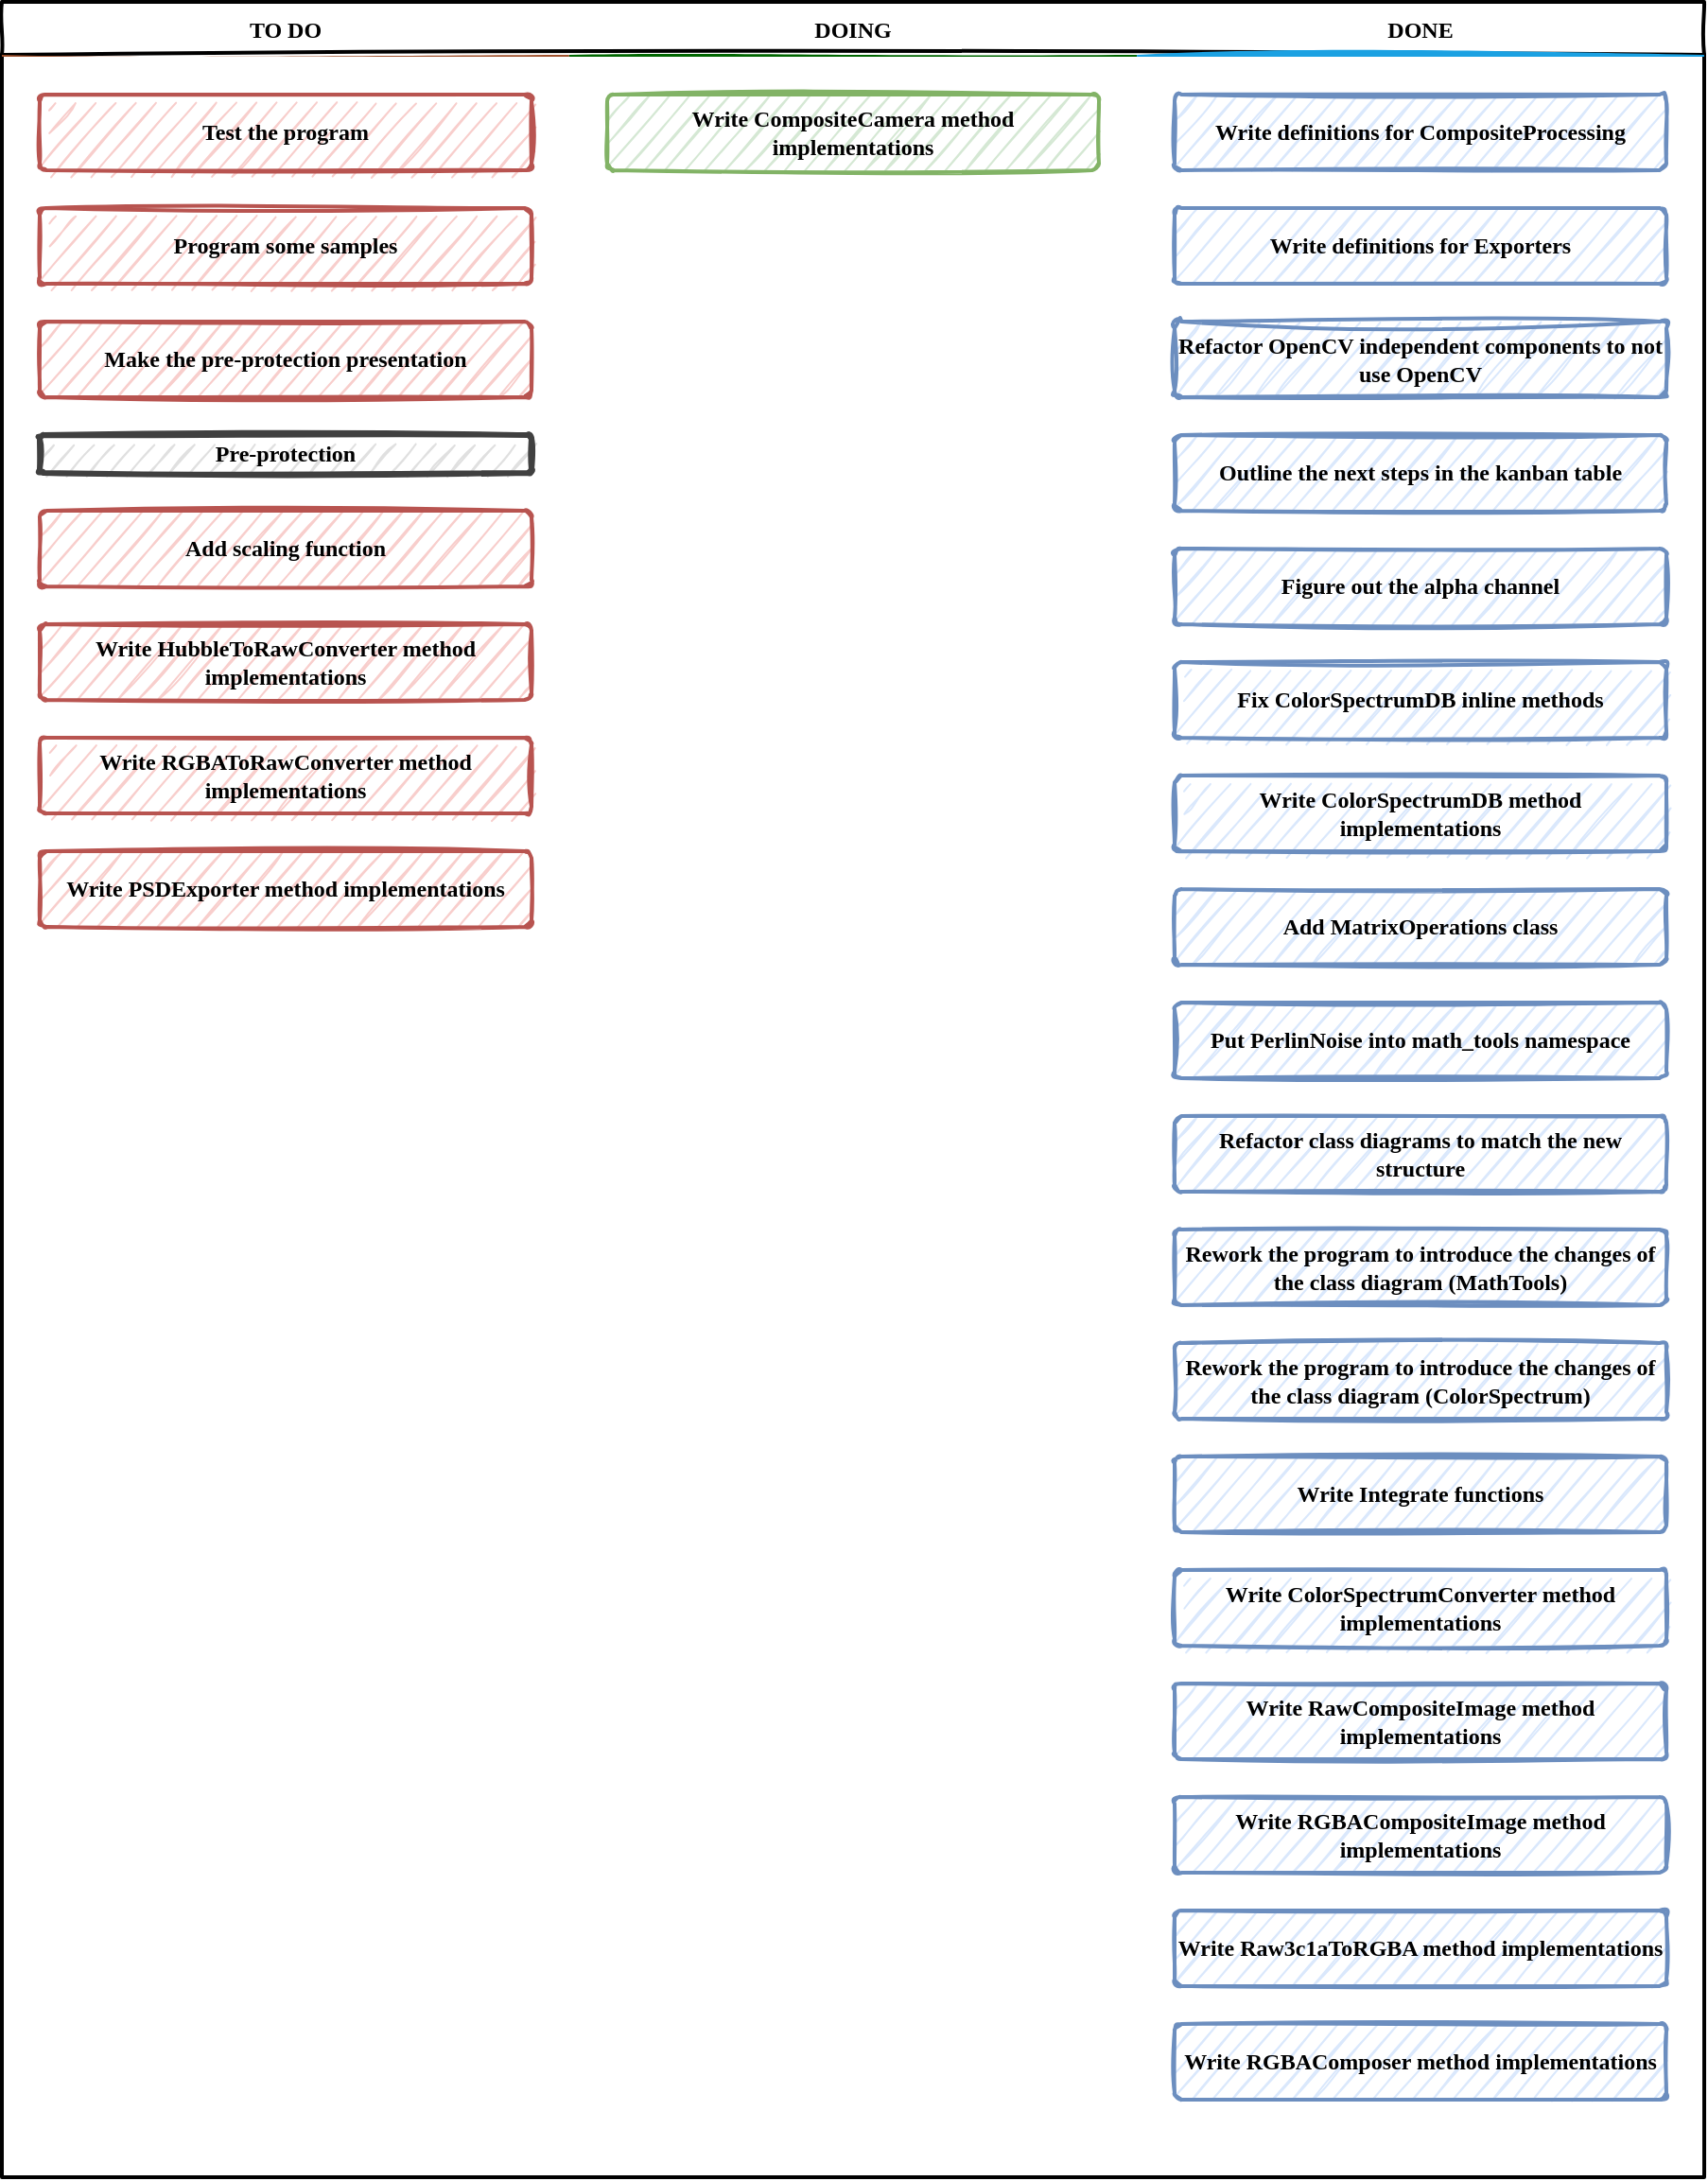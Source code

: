 <mxfile version="21.1.2" type="device">
  <diagram id="wFE0QG_FPsp0jaGvCLVb" name="Page-1">
    <mxGraphModel dx="1964" dy="674" grid="1" gridSize="10" guides="1" tooltips="1" connect="1" arrows="1" fold="1" page="1" pageScale="1" pageWidth="850" pageHeight="1100" math="0" shadow="0">
      <root>
        <mxCell id="0" />
        <mxCell id="1" parent="0" />
        <mxCell id="_5mSTuPxr-ZiKRkBDSY7-1" value="" style="swimlane;fontStyle=2;childLayout=stackLayout;horizontal=1;startSize=28;horizontalStack=1;resizeParent=1;resizeParentMax=0;resizeLast=0;collapsible=0;marginBottom=0;swimlaneFillColor=none;fontFamily=Permanent Marker;fontSize=16;points=[];verticalAlign=top;stackBorder=0;resizable=1;strokeWidth=2;sketch=1;disableMultiStroke=1;" parent="1" vertex="1">
          <mxGeometry y="80" width="900" height="1150" as="geometry" />
        </mxCell>
        <object label="TO DO" status="New" id="_5mSTuPxr-ZiKRkBDSY7-2">
          <mxCell style="swimlane;strokeWidth=2;fontFamily=Permanent Marker;html=0;startSize=1;verticalAlign=bottom;spacingBottom=5;points=[];childLayout=stackLayout;stackBorder=20;stackSpacing=20;resizeLast=0;resizeParent=1;horizontalStack=0;collapsible=0;sketch=1;strokeColor=none;fillStyle=solid;fillColor=#A0522D;" parent="_5mSTuPxr-ZiKRkBDSY7-1" vertex="1">
            <mxGeometry y="28" width="300" height="1122" as="geometry" />
          </mxCell>
        </object>
        <object label="Test the program" placeholders="1" id="_B5xB6yS-wQfZPq2VHyh-26">
          <mxCell style="whiteSpace=wrap;html=1;strokeWidth=2;fillColor=#f8cecc;fontStyle=1;spacingTop=0;rounded=1;arcSize=9;points=[];sketch=1;fontFamily=Permanent Marker;hachureGap=8;fillWeight=1;strokeColor=#b85450;" parent="_5mSTuPxr-ZiKRkBDSY7-2" vertex="1">
            <mxGeometry x="20" y="21" width="260" height="40" as="geometry" />
          </mxCell>
        </object>
        <object label="Program some samples" placeholders="1" id="_B5xB6yS-wQfZPq2VHyh-27">
          <mxCell style="whiteSpace=wrap;html=1;strokeWidth=2;fillColor=#f8cecc;fontStyle=1;spacingTop=0;rounded=1;arcSize=9;points=[];sketch=1;fontFamily=Permanent Marker;hachureGap=8;fillWeight=1;strokeColor=#b85450;" parent="_5mSTuPxr-ZiKRkBDSY7-2" vertex="1">
            <mxGeometry x="20" y="81" width="260" height="40" as="geometry" />
          </mxCell>
        </object>
        <object label="Make the pre-protection presentation" placeholders="1" id="pLNMyA59S91D-jUSyazH-4">
          <mxCell style="whiteSpace=wrap;html=1;strokeWidth=2;fillColor=#f8cecc;fontStyle=1;spacingTop=0;rounded=1;arcSize=9;points=[];sketch=1;fontFamily=Permanent Marker;hachureGap=8;fillWeight=1;strokeColor=#b85450;" parent="_5mSTuPxr-ZiKRkBDSY7-2" vertex="1">
            <mxGeometry x="20" y="141" width="260" height="40" as="geometry" />
          </mxCell>
        </object>
        <object label="Pre-protection" placeholders="1" id="pLNMyA59S91D-jUSyazH-5">
          <mxCell style="whiteSpace=wrap;html=1;strokeWidth=3;fillColor=#E0E0E0;fontStyle=1;spacingTop=0;rounded=1;arcSize=9;points=[];sketch=1;fontFamily=Permanent Marker;hachureGap=8;fillWeight=1;strokeColor=#404040;imageHeight=15;" parent="_5mSTuPxr-ZiKRkBDSY7-2" vertex="1">
            <mxGeometry x="20" y="201" width="260" height="20" as="geometry" />
          </mxCell>
        </object>
        <object label="Add scaling function" placeholders="1" id="_B5xB6yS-wQfZPq2VHyh-13">
          <mxCell style="whiteSpace=wrap;html=1;strokeWidth=2;fillColor=#f8cecc;fontStyle=1;spacingTop=0;rounded=1;arcSize=9;points=[];sketch=1;fontFamily=Permanent Marker;hachureGap=8;fillWeight=1;strokeColor=#b85450;" parent="_5mSTuPxr-ZiKRkBDSY7-2" vertex="1">
            <mxGeometry x="20" y="241" width="260" height="40" as="geometry" />
          </mxCell>
        </object>
        <object label="Write HubbleToRawConverter method implementations" placeholders="1" id="_B5xB6yS-wQfZPq2VHyh-24">
          <mxCell style="whiteSpace=wrap;html=1;strokeWidth=2;fillColor=#f8cecc;fontStyle=1;spacingTop=0;rounded=1;arcSize=9;points=[];sketch=1;fontFamily=Permanent Marker;hachureGap=8;fillWeight=1;strokeColor=#b85450;" parent="_5mSTuPxr-ZiKRkBDSY7-2" vertex="1">
            <mxGeometry x="20" y="301" width="260" height="40" as="geometry" />
          </mxCell>
        </object>
        <object label="Write RGBAToRawConverter method implementations" placeholders="1" id="_B5xB6yS-wQfZPq2VHyh-25">
          <mxCell style="whiteSpace=wrap;html=1;strokeWidth=2;fillColor=#f8cecc;fontStyle=1;spacingTop=0;rounded=1;arcSize=9;points=[];sketch=1;fontFamily=Permanent Marker;hachureGap=8;fillWeight=1;strokeColor=#b85450;" parent="_5mSTuPxr-ZiKRkBDSY7-2" vertex="1">
            <mxGeometry x="20" y="361" width="260" height="40" as="geometry" />
          </mxCell>
        </object>
        <object label="Write PSDExporter method implementations" placeholders="1" id="_B5xB6yS-wQfZPq2VHyh-22">
          <mxCell style="whiteSpace=wrap;html=1;strokeWidth=2;fillColor=#f8cecc;fontStyle=1;spacingTop=0;rounded=1;arcSize=9;points=[];sketch=1;fontFamily=Permanent Marker;hachureGap=8;fillWeight=1;strokeColor=#b85450;" parent="_5mSTuPxr-ZiKRkBDSY7-2" vertex="1">
            <mxGeometry x="20" y="421" width="260" height="40" as="geometry" />
          </mxCell>
        </object>
        <object label="DOING" status="In progress" id="_5mSTuPxr-ZiKRkBDSY7-6">
          <mxCell style="swimlane;strokeWidth=2;fontFamily=Permanent Marker;html=0;startSize=1;verticalAlign=bottom;spacingBottom=5;points=[];childLayout=stackLayout;stackBorder=20;stackSpacing=20;resizeLast=0;resizeParent=1;horizontalStack=0;collapsible=0;sketch=1;strokeColor=none;fillStyle=solid;fillColor=#006600;" parent="_5mSTuPxr-ZiKRkBDSY7-1" vertex="1">
            <mxGeometry x="300" y="28" width="300" height="1122" as="geometry" />
          </mxCell>
        </object>
        <object label="Write CompositeCamera method implementations" placeholders="1" id="_B5xB6yS-wQfZPq2VHyh-20">
          <mxCell style="whiteSpace=wrap;html=1;strokeWidth=2;fillColor=#d5e8d4;fontStyle=1;spacingTop=0;rounded=1;arcSize=9;points=[];sketch=1;fontFamily=Permanent Marker;hachureGap=8;fillWeight=1;strokeColor=#82b366;" parent="_5mSTuPxr-ZiKRkBDSY7-6" vertex="1">
            <mxGeometry x="20" y="21" width="260" height="40" as="geometry" />
          </mxCell>
        </object>
        <object label="DONE" status="Completed" id="_5mSTuPxr-ZiKRkBDSY7-9">
          <mxCell style="swimlane;strokeWidth=2;fontFamily=Permanent Marker;html=0;startSize=1;verticalAlign=bottom;spacingBottom=5;points=[];childLayout=stackLayout;stackBorder=20;stackSpacing=20;resizeLast=0;resizeParent=1;horizontalStack=0;collapsible=0;sketch=1;strokeColor=none;fillStyle=solid;fillColor=#1BA1E2;" parent="_5mSTuPxr-ZiKRkBDSY7-1" vertex="1">
            <mxGeometry x="600" y="28" width="300" height="1122" as="geometry" />
          </mxCell>
        </object>
        <object label="Write definitions for CompositeProcessing" placeholders="1" id="_5mSTuPxr-ZiKRkBDSY7-4">
          <mxCell style="whiteSpace=wrap;html=1;strokeWidth=2;fillColor=#dae8fc;fontStyle=1;spacingTop=0;rounded=1;arcSize=9;points=[];sketch=1;fontFamily=Permanent Marker;hachureGap=8;fillWeight=1;strokeColor=#6c8ebf;" parent="_5mSTuPxr-ZiKRkBDSY7-9" vertex="1">
            <mxGeometry x="20" y="21" width="260" height="40" as="geometry" />
          </mxCell>
        </object>
        <object label="Write definitions for Exporters" placeholders="1" id="_5mSTuPxr-ZiKRkBDSY7-5">
          <mxCell style="whiteSpace=wrap;html=1;strokeWidth=2;fillColor=#dae8fc;fontStyle=1;spacingTop=0;rounded=1;arcSize=9;points=[];sketch=1;fontFamily=Permanent Marker;hachureGap=8;fillWeight=1;strokeColor=#6c8ebf;" parent="_5mSTuPxr-ZiKRkBDSY7-9" vertex="1">
            <mxGeometry x="20" y="81" width="260" height="40" as="geometry" />
          </mxCell>
        </object>
        <object label="Refactor OpenCV independent components to not use OpenCV" placeholders="1" id="_5mSTuPxr-ZiKRkBDSY7-3">
          <mxCell style="whiteSpace=wrap;strokeWidth=2;fillColor=#dae8fc;fontStyle=1;spacingTop=0;rounded=1;arcSize=9;points=[];fontFamily=Permanent Marker;hachureGap=8;fillWeight=1;labelBackgroundColor=none;labelBorderColor=none;html=1;sketch=1;curveFitting=1;jiggle=2;connectable=1;sketchStyle=rough;strokeColor=#6c8ebf;" parent="_5mSTuPxr-ZiKRkBDSY7-9" vertex="1">
            <mxGeometry x="20" y="141" width="260" height="40" as="geometry" />
          </mxCell>
        </object>
        <object label="Outline the next steps in the kanban table" placeholders="1" id="_B5xB6yS-wQfZPq2VHyh-15">
          <mxCell style="whiteSpace=wrap;html=1;strokeWidth=2;fillColor=#dae8fc;fontStyle=1;spacingTop=0;rounded=1;arcSize=9;points=[];sketch=1;fontFamily=Permanent Marker;hachureGap=8;fillWeight=1;strokeColor=#6c8ebf;" parent="_5mSTuPxr-ZiKRkBDSY7-9" vertex="1">
            <mxGeometry x="20" y="201" width="260" height="40" as="geometry" />
          </mxCell>
        </object>
        <object label="Figure out the alpha channel" placeholders="1" id="_B5xB6yS-wQfZPq2VHyh-12">
          <mxCell style="whiteSpace=wrap;html=1;strokeWidth=2;fillColor=#dae8fc;fontStyle=1;spacingTop=0;rounded=1;arcSize=9;points=[];sketch=1;fontFamily=Permanent Marker;hachureGap=8;fillWeight=1;strokeColor=#6c8ebf;" parent="_5mSTuPxr-ZiKRkBDSY7-9" vertex="1">
            <mxGeometry x="20" y="261" width="260" height="40" as="geometry" />
          </mxCell>
        </object>
        <object label="Fix ColorSpectrumDB inline methods" placeholders="1" id="_B5xB6yS-wQfZPq2VHyh-18">
          <mxCell style="whiteSpace=wrap;html=1;strokeWidth=2;fillColor=#dae8fc;fontStyle=1;spacingTop=0;rounded=1;arcSize=9;points=[];sketch=1;fontFamily=Permanent Marker;hachureGap=8;fillWeight=1;strokeColor=#6c8ebf;" parent="_5mSTuPxr-ZiKRkBDSY7-9" vertex="1">
            <mxGeometry x="20" y="321" width="260" height="40" as="geometry" />
          </mxCell>
        </object>
        <object label="Write ColorSpectrumDB method implementations" placeholders="1" id="_B5xB6yS-wQfZPq2VHyh-17">
          <mxCell style="whiteSpace=wrap;html=1;strokeWidth=2;fillColor=#dae8fc;fontStyle=1;spacingTop=0;rounded=1;arcSize=9;points=[];sketch=1;fontFamily=Permanent Marker;hachureGap=8;fillWeight=1;strokeColor=#6c8ebf;" parent="_5mSTuPxr-ZiKRkBDSY7-9" vertex="1">
            <mxGeometry x="20" y="381" width="260" height="40" as="geometry" />
          </mxCell>
        </object>
        <object label="Add MatrixOperations class" placeholders="1" id="-W177HSRyE7rzrqI0KIZ-1">
          <mxCell style="whiteSpace=wrap;html=1;strokeWidth=2;fillColor=#dae8fc;fontStyle=1;spacingTop=0;rounded=1;arcSize=9;points=[];sketch=1;fontFamily=Permanent Marker;hachureGap=8;fillWeight=1;strokeColor=#6c8ebf;" parent="_5mSTuPxr-ZiKRkBDSY7-9" vertex="1">
            <mxGeometry x="20" y="441" width="260" height="40" as="geometry" />
          </mxCell>
        </object>
        <object label="Put PerlinNoise into math_tools namespace" placeholders="1" id="-W177HSRyE7rzrqI0KIZ-2">
          <mxCell style="whiteSpace=wrap;html=1;strokeWidth=2;fillColor=#dae8fc;fontStyle=1;spacingTop=0;rounded=1;arcSize=9;points=[];sketch=1;fontFamily=Permanent Marker;hachureGap=8;fillWeight=1;strokeColor=#6c8ebf;" parent="_5mSTuPxr-ZiKRkBDSY7-9" vertex="1">
            <mxGeometry x="20" y="501" width="260" height="40" as="geometry" />
          </mxCell>
        </object>
        <object label="Refactor class diagrams to match the new structure" placeholders="1" id="-W177HSRyE7rzrqI0KIZ-3">
          <mxCell style="whiteSpace=wrap;html=1;strokeWidth=2;fillColor=#dae8fc;fontStyle=1;spacingTop=0;rounded=1;arcSize=9;points=[];sketch=1;fontFamily=Permanent Marker;hachureGap=8;fillWeight=1;strokeColor=#6c8ebf;" parent="_5mSTuPxr-ZiKRkBDSY7-9" vertex="1">
            <mxGeometry x="20" y="561" width="260" height="40" as="geometry" />
          </mxCell>
        </object>
        <object label="Rework the program to introduce the changes of the class diagram (MathTools)" placeholders="1" id="pLNMyA59S91D-jUSyazH-1">
          <mxCell style="whiteSpace=wrap;html=1;strokeWidth=2;fillColor=#dae8fc;fontStyle=1;spacingTop=0;rounded=1;arcSize=9;points=[];sketch=1;fontFamily=Permanent Marker;hachureGap=8;fillWeight=1;strokeColor=#6c8ebf;" parent="_5mSTuPxr-ZiKRkBDSY7-9" vertex="1">
            <mxGeometry x="20" y="621" width="260" height="40" as="geometry" />
          </mxCell>
        </object>
        <object label="Rework the program to introduce the changes of the class diagram (ColorSpectrum)" placeholders="1" id="pLNMyA59S91D-jUSyazH-2">
          <mxCell style="whiteSpace=wrap;html=1;strokeWidth=2;fillColor=#dae8fc;fontStyle=1;spacingTop=0;rounded=1;arcSize=9;points=[];sketch=1;fontFamily=Permanent Marker;hachureGap=8;fillWeight=1;strokeColor=#6c8ebf;" parent="_5mSTuPxr-ZiKRkBDSY7-9" vertex="1">
            <mxGeometry x="20" y="681" width="260" height="40" as="geometry" />
          </mxCell>
        </object>
        <object label="Write Integrate functions" placeholders="1" id="-W177HSRyE7rzrqI0KIZ-4">
          <mxCell style="whiteSpace=wrap;html=1;strokeWidth=2;fillColor=#dae8fc;fontStyle=1;spacingTop=0;rounded=1;arcSize=9;points=[];sketch=1;fontFamily=Permanent Marker;hachureGap=8;fillWeight=1;strokeColor=#6c8ebf;" parent="_5mSTuPxr-ZiKRkBDSY7-9" vertex="1">
            <mxGeometry x="20" y="741" width="260" height="40" as="geometry" />
          </mxCell>
        </object>
        <object label="Write ColorSpectrumConverter method implementations" placeholders="1" id="_B5xB6yS-wQfZPq2VHyh-16">
          <mxCell style="whiteSpace=wrap;html=1;strokeWidth=2;fillColor=#dae8fc;fontStyle=1;spacingTop=0;rounded=1;arcSize=9;points=[];sketch=1;fontFamily=Permanent Marker;hachureGap=8;fillWeight=1;strokeColor=#6c8ebf;" parent="_5mSTuPxr-ZiKRkBDSY7-9" vertex="1">
            <mxGeometry x="20" y="801" width="260" height="40" as="geometry" />
          </mxCell>
        </object>
        <object label="Write RawCompositeImage method implementations" placeholders="1" id="_B5xB6yS-wQfZPq2VHyh-19">
          <mxCell style="whiteSpace=wrap;html=1;strokeWidth=2;fillColor=#dae8fc;fontStyle=1;spacingTop=0;rounded=1;arcSize=9;points=[];sketch=1;fontFamily=Permanent Marker;hachureGap=8;fillWeight=1;strokeColor=#6c8ebf;" parent="_5mSTuPxr-ZiKRkBDSY7-9" vertex="1">
            <mxGeometry x="20" y="861" width="260" height="40" as="geometry" />
          </mxCell>
        </object>
        <object label="Write RGBACompositeImage method implementations" placeholders="1" id="iP-xIKbbfGsBqK2G7lzn-1">
          <mxCell style="whiteSpace=wrap;html=1;strokeWidth=2;fillColor=#dae8fc;fontStyle=1;spacingTop=0;rounded=1;arcSize=9;points=[];sketch=1;fontFamily=Permanent Marker;hachureGap=8;fillWeight=1;strokeColor=#6c8ebf;" parent="_5mSTuPxr-ZiKRkBDSY7-9" vertex="1">
            <mxGeometry x="20" y="921" width="260" height="40" as="geometry" />
          </mxCell>
        </object>
        <object label="Write Raw3c1aToRGBA method implementations" placeholders="1" id="_B5xB6yS-wQfZPq2VHyh-21">
          <mxCell style="whiteSpace=wrap;html=1;strokeWidth=2;fillColor=#dae8fc;fontStyle=1;spacingTop=0;rounded=1;arcSize=9;points=[];sketch=1;fontFamily=Permanent Marker;hachureGap=8;fillWeight=1;strokeColor=#6c8ebf;" parent="_5mSTuPxr-ZiKRkBDSY7-9" vertex="1">
            <mxGeometry x="20" y="981" width="260" height="40" as="geometry" />
          </mxCell>
        </object>
        <object label="Write RGBAComposer method implementations" placeholders="1" id="_B5xB6yS-wQfZPq2VHyh-23">
          <mxCell style="whiteSpace=wrap;html=1;strokeWidth=2;fillColor=#dae8fc;fontStyle=1;spacingTop=0;rounded=1;arcSize=9;points=[];sketch=1;fontFamily=Permanent Marker;hachureGap=8;fillWeight=1;strokeColor=#6c8ebf;" parent="_5mSTuPxr-ZiKRkBDSY7-9" vertex="1">
            <mxGeometry x="20" y="1041" width="260" height="40" as="geometry" />
          </mxCell>
        </object>
      </root>
    </mxGraphModel>
  </diagram>
</mxfile>

